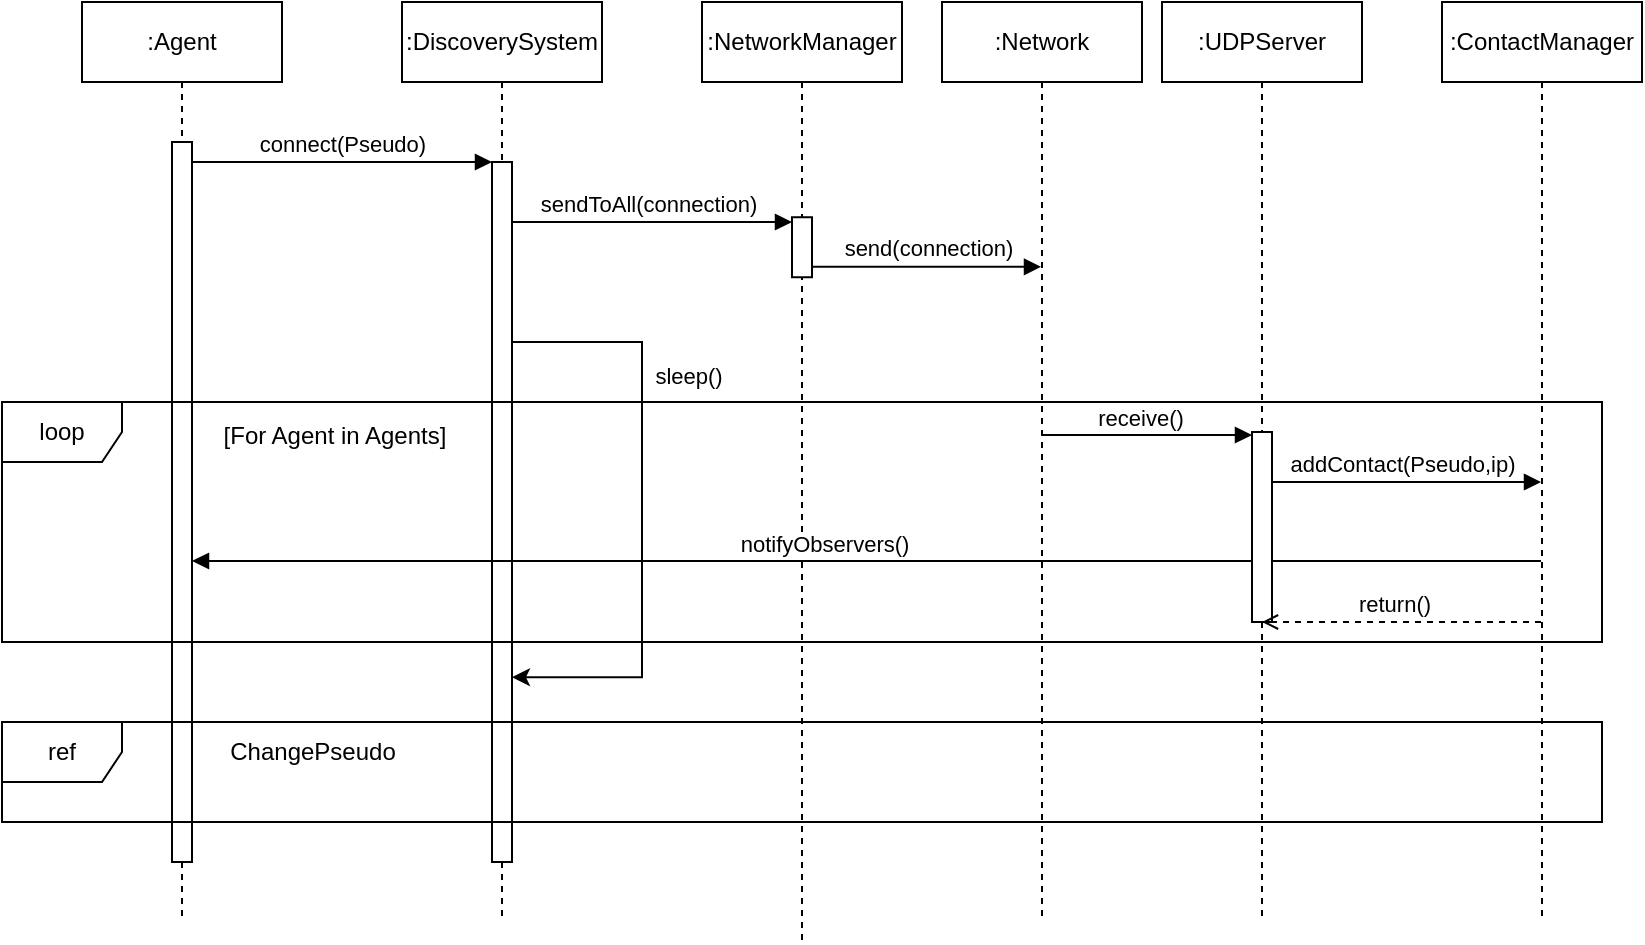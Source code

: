 <mxfile version="22.1.18" type="github">
  <diagram name="Page-1" id="2YBvvXClWsGukQMizWep">
    <mxGraphModel dx="1434" dy="732" grid="1" gridSize="10" guides="1" tooltips="1" connect="1" arrows="1" fold="1" page="1" pageScale="1" pageWidth="850" pageHeight="1100" math="0" shadow="0">
      <root>
        <mxCell id="0" />
        <mxCell id="1" parent="0" />
        <mxCell id="cc4XYzGoG_5n-Fmv61_O-3" value="sendToAll(connection)" style="html=1;verticalAlign=bottom;endArrow=block;edgeStyle=elbowEdgeStyle;elbow=vertical;curved=0;rounded=0;" parent="1" edge="1">
          <mxGeometry relative="1" as="geometry">
            <mxPoint x="259.5" y="150" as="sourcePoint" />
            <Array as="points">
              <mxPoint x="330" y="150" />
            </Array>
            <mxPoint x="405" y="150" as="targetPoint" />
          </mxGeometry>
        </mxCell>
        <mxCell id="aM9ryv3xv72pqoxQDRHE-1" value=":Agent" style="shape=umlLifeline;perimeter=lifelinePerimeter;whiteSpace=wrap;html=1;container=0;dropTarget=0;collapsible=0;recursiveResize=0;outlineConnect=0;portConstraint=eastwest;newEdgeStyle={&quot;edgeStyle&quot;:&quot;elbowEdgeStyle&quot;,&quot;elbow&quot;:&quot;vertical&quot;,&quot;curved&quot;:0,&quot;rounded&quot;:0};" parent="1" vertex="1">
          <mxGeometry x="50" y="40" width="100" height="460" as="geometry" />
        </mxCell>
        <mxCell id="aM9ryv3xv72pqoxQDRHE-2" value="" style="html=1;points=[];perimeter=orthogonalPerimeter;outlineConnect=0;targetShapes=umlLifeline;portConstraint=eastwest;newEdgeStyle={&quot;edgeStyle&quot;:&quot;elbowEdgeStyle&quot;,&quot;elbow&quot;:&quot;vertical&quot;,&quot;curved&quot;:0,&quot;rounded&quot;:0};" parent="aM9ryv3xv72pqoxQDRHE-1" vertex="1">
          <mxGeometry x="45" y="70" width="10" height="360" as="geometry" />
        </mxCell>
        <mxCell id="aM9ryv3xv72pqoxQDRHE-5" value=":DiscoverySystem" style="shape=umlLifeline;perimeter=lifelinePerimeter;whiteSpace=wrap;html=1;container=0;dropTarget=0;collapsible=0;recursiveResize=0;outlineConnect=0;portConstraint=eastwest;newEdgeStyle={&quot;edgeStyle&quot;:&quot;elbowEdgeStyle&quot;,&quot;elbow&quot;:&quot;vertical&quot;,&quot;curved&quot;:0,&quot;rounded&quot;:0};" parent="1" vertex="1">
          <mxGeometry x="210" y="40" width="100" height="460" as="geometry" />
        </mxCell>
        <mxCell id="cc4XYzGoG_5n-Fmv61_O-27" value="" style="html=1;points=[];perimeter=orthogonalPerimeter;outlineConnect=0;targetShapes=umlLifeline;portConstraint=eastwest;newEdgeStyle={&quot;edgeStyle&quot;:&quot;elbowEdgeStyle&quot;,&quot;elbow&quot;:&quot;vertical&quot;,&quot;curved&quot;:0,&quot;rounded&quot;:0};" parent="aM9ryv3xv72pqoxQDRHE-5" vertex="1">
          <mxGeometry x="45" y="137.62" width="10" height="232.38" as="geometry" />
        </mxCell>
        <mxCell id="aM9ryv3xv72pqoxQDRHE-6" value="" style="html=1;points=[];perimeter=orthogonalPerimeter;outlineConnect=0;targetShapes=umlLifeline;portConstraint=eastwest;newEdgeStyle={&quot;edgeStyle&quot;:&quot;elbowEdgeStyle&quot;,&quot;elbow&quot;:&quot;vertical&quot;,&quot;curved&quot;:0,&quot;rounded&quot;:0};" parent="aM9ryv3xv72pqoxQDRHE-5" vertex="1">
          <mxGeometry x="45" y="80" width="10" height="350" as="geometry" />
        </mxCell>
        <mxCell id="cc4XYzGoG_5n-Fmv61_O-26" value="" style="endArrow=classic;html=1;rounded=0;elbow=vertical;" parent="aM9ryv3xv72pqoxQDRHE-5" source="cc4XYzGoG_5n-Fmv61_O-27" target="cc4XYzGoG_5n-Fmv61_O-27" edge="1">
          <mxGeometry width="50" height="50" relative="1" as="geometry">
            <mxPoint x="65" y="170" as="sourcePoint" />
            <mxPoint x="65" y="330" as="targetPoint" />
            <Array as="points">
              <mxPoint x="120" y="170" />
            </Array>
          </mxGeometry>
        </mxCell>
        <mxCell id="cc4XYzGoG_5n-Fmv61_O-30" value="sleep()" style="edgeLabel;html=1;align=center;verticalAlign=middle;resizable=0;points=[];" parent="cc4XYzGoG_5n-Fmv61_O-26" vertex="1" connectable="0">
          <mxGeometry x="0.2" relative="1" as="geometry">
            <mxPoint x="23" y="-97" as="offset" />
          </mxGeometry>
        </mxCell>
        <mxCell id="aM9ryv3xv72pqoxQDRHE-7" value="connect(Pseudo)" style="html=1;verticalAlign=bottom;endArrow=block;edgeStyle=elbowEdgeStyle;elbow=vertical;curved=0;rounded=0;" parent="1" source="aM9ryv3xv72pqoxQDRHE-2" target="aM9ryv3xv72pqoxQDRHE-6" edge="1">
          <mxGeometry relative="1" as="geometry">
            <mxPoint x="205" y="130" as="sourcePoint" />
            <Array as="points">
              <mxPoint x="190" y="120" />
            </Array>
          </mxGeometry>
        </mxCell>
        <mxCell id="cc4XYzGoG_5n-Fmv61_O-1" value=":NetworkManager" style="shape=umlLifeline;perimeter=lifelinePerimeter;whiteSpace=wrap;html=1;container=0;dropTarget=0;collapsible=0;recursiveResize=0;outlineConnect=0;portConstraint=eastwest;newEdgeStyle={&quot;edgeStyle&quot;:&quot;elbowEdgeStyle&quot;,&quot;elbow&quot;:&quot;vertical&quot;,&quot;curved&quot;:0,&quot;rounded&quot;:0};" parent="1" vertex="1">
          <mxGeometry x="360" y="40" width="100" height="470" as="geometry" />
        </mxCell>
        <mxCell id="l9oPeWCAGBVxJQq6a7R_-2" value="" style="html=1;points=[];perimeter=orthogonalPerimeter;outlineConnect=0;targetShapes=umlLifeline;portConstraint=eastwest;newEdgeStyle={&quot;edgeStyle&quot;:&quot;elbowEdgeStyle&quot;,&quot;elbow&quot;:&quot;vertical&quot;,&quot;curved&quot;:0,&quot;rounded&quot;:0};" vertex="1" parent="cc4XYzGoG_5n-Fmv61_O-1">
          <mxGeometry x="45" y="107.62" width="10" height="30" as="geometry" />
        </mxCell>
        <mxCell id="cc4XYzGoG_5n-Fmv61_O-31" value="" style="group" parent="1" vertex="1" connectable="0">
          <mxGeometry x="10" y="240" width="800.0" height="160" as="geometry" />
        </mxCell>
        <mxCell id="cc4XYzGoG_5n-Fmv61_O-7" value="loop" style="shape=umlFrame;whiteSpace=wrap;html=1;pointerEvents=0;movable=1;resizable=1;rotatable=1;deletable=1;editable=1;locked=0;connectable=1;" parent="cc4XYzGoG_5n-Fmv61_O-31" vertex="1">
          <mxGeometry width="800" height="120" as="geometry" />
        </mxCell>
        <mxCell id="cc4XYzGoG_5n-Fmv61_O-16" value="" style="group" parent="cc4XYzGoG_5n-Fmv61_O-31" vertex="1" connectable="0">
          <mxGeometry width="800.0" height="160" as="geometry" />
        </mxCell>
        <mxCell id="cc4XYzGoG_5n-Fmv61_O-19" value="" style="line;strokeWidth=1;fillColor=none;align=left;verticalAlign=middle;spacingTop=-1;spacingLeft=3;spacingRight=3;rotatable=0;labelPosition=right;points=[];portConstraint=eastwest;strokeColor=inherit;" parent="cc4XYzGoG_5n-Fmv61_O-16" vertex="1">
          <mxGeometry x="124.138" y="45.714" width="137.931" height="3.81" as="geometry" />
        </mxCell>
        <mxCell id="cc4XYzGoG_5n-Fmv61_O-8" value="[For Agent in Agents]" style="text;html=1;align=center;verticalAlign=middle;resizable=1;points=[];autosize=1;strokeColor=none;fillColor=none;movable=1;rotatable=1;deletable=1;editable=1;locked=0;connectable=1;" parent="cc4XYzGoG_5n-Fmv61_O-16" vertex="1">
          <mxGeometry x="68.969" y="10" width="193.103" height="14.286" as="geometry" />
        </mxCell>
        <mxCell id="l9oPeWCAGBVxJQq6a7R_-5" value="receive()" style="html=1;verticalAlign=bottom;endArrow=block;edgeStyle=elbowEdgeStyle;elbow=vertical;curved=0;rounded=0;" edge="1" parent="cc4XYzGoG_5n-Fmv61_O-16" source="l9oPeWCAGBVxJQq6a7R_-3">
          <mxGeometry x="-0.082" relative="1" as="geometry">
            <mxPoint x="519.5" y="16.64" as="sourcePoint" />
            <Array as="points" />
            <mxPoint x="625" y="16.64" as="targetPoint" />
            <mxPoint as="offset" />
          </mxGeometry>
        </mxCell>
        <mxCell id="cc4XYzGoG_5n-Fmv61_O-24" value="addContact(Pseudo,ip)" style="html=1;verticalAlign=bottom;endArrow=block;edgeStyle=elbowEdgeStyle;elbow=vertical;curved=0;rounded=0;" parent="cc4XYzGoG_5n-Fmv61_O-16" edge="1">
          <mxGeometry x="0.064" relative="1" as="geometry">
            <mxPoint x="640" y="40" as="sourcePoint" />
            <Array as="points">
              <mxPoint x="630.5" y="40" />
            </Array>
            <mxPoint x="769.5" y="40" as="targetPoint" />
            <mxPoint as="offset" />
          </mxGeometry>
        </mxCell>
        <mxCell id="l9oPeWCAGBVxJQq6a7R_-8" value="notifyObservers()" style="html=1;verticalAlign=bottom;endArrow=block;edgeStyle=elbowEdgeStyle;elbow=vertical;curved=0;rounded=0;endFill=1;" edge="1" parent="cc4XYzGoG_5n-Fmv61_O-16" target="aM9ryv3xv72pqoxQDRHE-2">
          <mxGeometry x="0.064" relative="1" as="geometry">
            <mxPoint x="769.5" y="79.5" as="sourcePoint" />
            <Array as="points">
              <mxPoint x="700" y="79.5" />
            </Array>
            <mxPoint x="630" y="79.5" as="targetPoint" />
            <mxPoint as="offset" />
          </mxGeometry>
        </mxCell>
        <mxCell id="gZrCHBYVLg_YhAh_wo58-1" value=":ContactManager" style="shape=umlLifeline;perimeter=lifelinePerimeter;whiteSpace=wrap;html=1;container=0;dropTarget=0;collapsible=0;recursiveResize=0;outlineConnect=0;portConstraint=eastwest;newEdgeStyle={&quot;edgeStyle&quot;:&quot;elbowEdgeStyle&quot;,&quot;elbow&quot;:&quot;vertical&quot;,&quot;curved&quot;:0,&quot;rounded&quot;:0};" parent="1" vertex="1">
          <mxGeometry x="730" y="40" width="100" height="460" as="geometry" />
        </mxCell>
        <mxCell id="l9oPeWCAGBVxJQq6a7R_-1" value=":UDPServer" style="shape=umlLifeline;perimeter=lifelinePerimeter;whiteSpace=wrap;html=1;container=0;dropTarget=0;collapsible=0;recursiveResize=0;outlineConnect=0;portConstraint=eastwest;newEdgeStyle={&quot;edgeStyle&quot;:&quot;elbowEdgeStyle&quot;,&quot;elbow&quot;:&quot;vertical&quot;,&quot;curved&quot;:0,&quot;rounded&quot;:0};" vertex="1" parent="1">
          <mxGeometry x="590" y="40" width="100" height="460" as="geometry" />
        </mxCell>
        <mxCell id="l9oPeWCAGBVxJQq6a7R_-6" value="" style="html=1;points=[];perimeter=orthogonalPerimeter;outlineConnect=0;targetShapes=umlLifeline;portConstraint=eastwest;newEdgeStyle={&quot;edgeStyle&quot;:&quot;elbowEdgeStyle&quot;,&quot;elbow&quot;:&quot;vertical&quot;,&quot;curved&quot;:0,&quot;rounded&quot;:0};" vertex="1" parent="l9oPeWCAGBVxJQq6a7R_-1">
          <mxGeometry x="45" y="215" width="10" height="95" as="geometry" />
        </mxCell>
        <mxCell id="l9oPeWCAGBVxJQq6a7R_-3" value=":Network" style="shape=umlLifeline;perimeter=lifelinePerimeter;whiteSpace=wrap;html=1;container=0;dropTarget=0;collapsible=0;recursiveResize=0;outlineConnect=0;portConstraint=eastwest;newEdgeStyle={&quot;edgeStyle&quot;:&quot;elbowEdgeStyle&quot;,&quot;elbow&quot;:&quot;vertical&quot;,&quot;curved&quot;:0,&quot;rounded&quot;:0};" vertex="1" parent="1">
          <mxGeometry x="480" y="40" width="100" height="460" as="geometry" />
        </mxCell>
        <mxCell id="l9oPeWCAGBVxJQq6a7R_-4" value="send(connection)" style="html=1;verticalAlign=bottom;endArrow=block;edgeStyle=elbowEdgeStyle;elbow=vertical;curved=0;rounded=0;" edge="1" parent="1" source="l9oPeWCAGBVxJQq6a7R_-2">
          <mxGeometry relative="1" as="geometry">
            <mxPoint x="410" y="160" as="sourcePoint" />
            <Array as="points">
              <mxPoint x="520.5" y="172.38" />
            </Array>
            <mxPoint x="529.5" y="172.38" as="targetPoint" />
          </mxGeometry>
        </mxCell>
        <mxCell id="l9oPeWCAGBVxJQq6a7R_-7" value="return()" style="html=1;verticalAlign=bottom;endArrow=open;edgeStyle=elbowEdgeStyle;elbow=vertical;curved=0;rounded=0;endFill=0;dashed=1;" edge="1" parent="1">
          <mxGeometry x="0.064" relative="1" as="geometry">
            <mxPoint x="779.5" y="350" as="sourcePoint" />
            <Array as="points">
              <mxPoint x="710" y="350" />
            </Array>
            <mxPoint x="640" y="350" as="targetPoint" />
            <mxPoint as="offset" />
          </mxGeometry>
        </mxCell>
        <mxCell id="l9oPeWCAGBVxJQq6a7R_-9" value="" style="group" vertex="1" connectable="0" parent="1">
          <mxGeometry x="10" y="400" width="800" height="50" as="geometry" />
        </mxCell>
        <mxCell id="gZrCHBYVLg_YhAh_wo58-30" value="&lt;div&gt;ref&lt;/div&gt;" style="shape=umlFrame;whiteSpace=wrap;html=1;pointerEvents=0;movable=1;resizable=1;rotatable=1;deletable=1;editable=1;locked=0;connectable=1;" parent="l9oPeWCAGBVxJQq6a7R_-9" vertex="1">
          <mxGeometry width="800" height="50" as="geometry" />
        </mxCell>
        <mxCell id="gZrCHBYVLg_YhAh_wo58-35" value="ChangePseudo" style="text;html=1;align=center;verticalAlign=middle;resizable=0;points=[];autosize=1;strokeColor=none;fillColor=none;" parent="l9oPeWCAGBVxJQq6a7R_-9" vertex="1">
          <mxGeometry x="100" width="110" height="30" as="geometry" />
        </mxCell>
      </root>
    </mxGraphModel>
  </diagram>
</mxfile>
